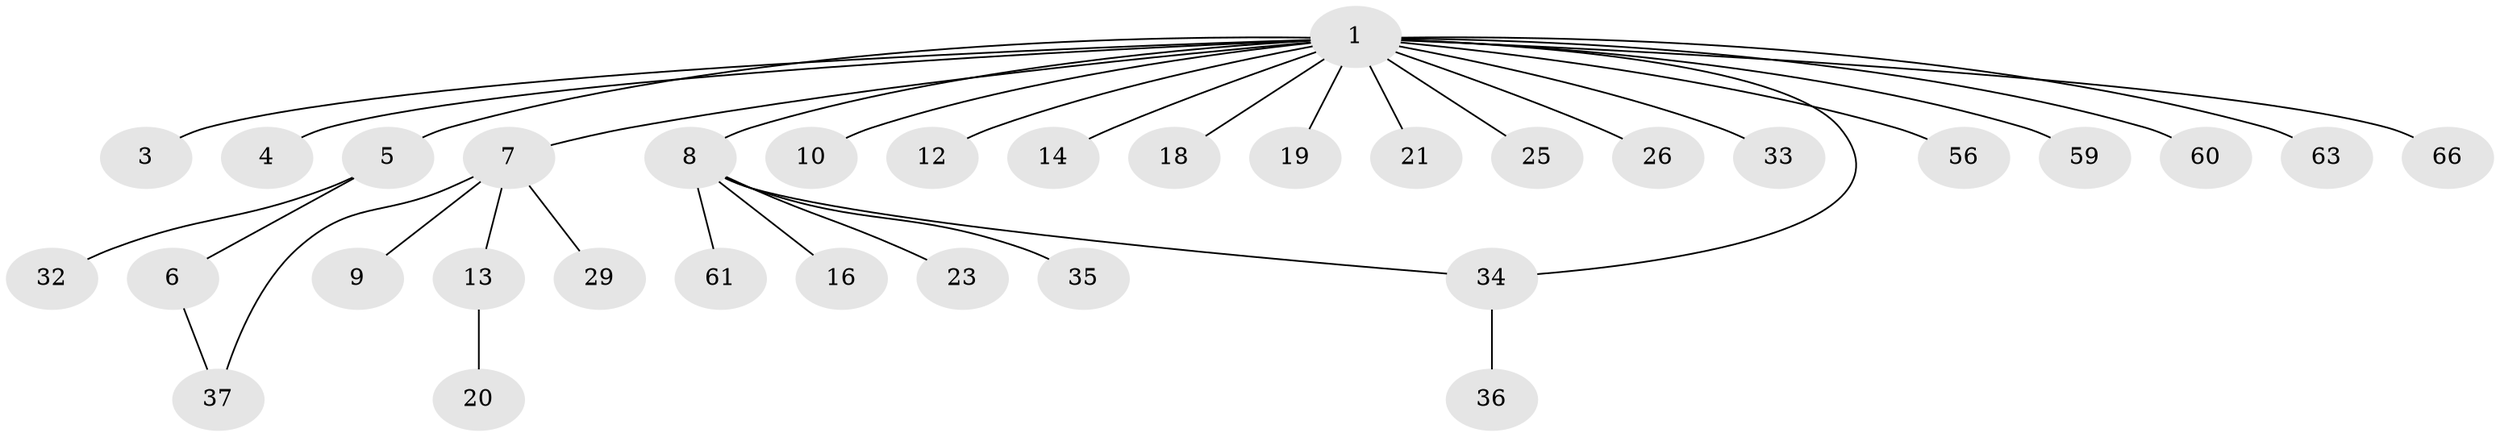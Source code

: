 // original degree distribution, {17: 0.015151515151515152, 5: 0.015151515151515152, 3: 0.07575757575757576, 1: 0.6666666666666666, 2: 0.13636363636363635, 9: 0.015151515151515152, 8: 0.015151515151515152, 4: 0.045454545454545456, 6: 0.015151515151515152}
// Generated by graph-tools (version 1.1) at 2025/14/03/09/25 04:14:24]
// undirected, 33 vertices, 34 edges
graph export_dot {
graph [start="1"]
  node [color=gray90,style=filled];
  1 [super="+2"];
  3 [super="+45+57"];
  4;
  5;
  6;
  7 [super="+31+15+17+30+54"];
  8 [super="+11+41+47+58"];
  9;
  10;
  12 [super="+42+38+27"];
  13;
  14;
  16;
  18 [super="+48+49+46"];
  19;
  20 [super="+39"];
  21;
  23 [super="+24"];
  25;
  26;
  29 [super="+40"];
  32;
  33;
  34;
  35;
  36;
  37 [super="+43"];
  56;
  59;
  60;
  61;
  63;
  66;
  1 -- 3;
  1 -- 4;
  1 -- 5;
  1 -- 7;
  1 -- 8;
  1 -- 10;
  1 -- 19;
  1 -- 21;
  1 -- 25;
  1 -- 26;
  1 -- 33;
  1 -- 56;
  1 -- 59;
  1 -- 60;
  1 -- 63;
  1 -- 66;
  1 -- 18;
  1 -- 34;
  1 -- 12;
  1 -- 14;
  5 -- 6;
  5 -- 32;
  6 -- 37;
  7 -- 9;
  7 -- 13;
  7 -- 37;
  7 -- 29;
  8 -- 34;
  8 -- 35;
  8 -- 61;
  8 -- 16;
  8 -- 23;
  13 -- 20;
  34 -- 36;
}

